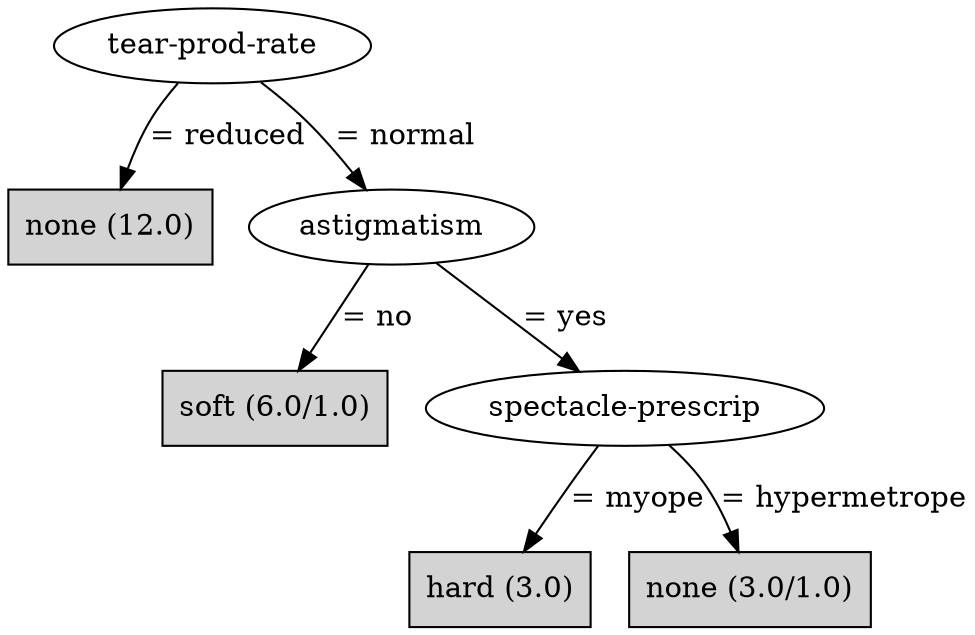 digraph J48Tree {
N0 [label="tear-prod-rate" ]
N0->N1 [label="= reduced"]
N1 [label="none (12.0)" shape=box style=filled ]
N0->N2 [label="= normal"]
N2 [label="astigmatism" ]
N2->N3 [label="= no"]
N3 [label="soft (6.0/1.0)" shape=box style=filled ]
N2->N4 [label="= yes"]
N4 [label="spectacle-prescrip" ]
N4->N5 [label="= myope"]
N5 [label="hard (3.0)" shape=box style=filled ]
N4->N6 [label="= hypermetrope"]
N6 [label="none (3.0/1.0)" shape=box style=filled ]
}

